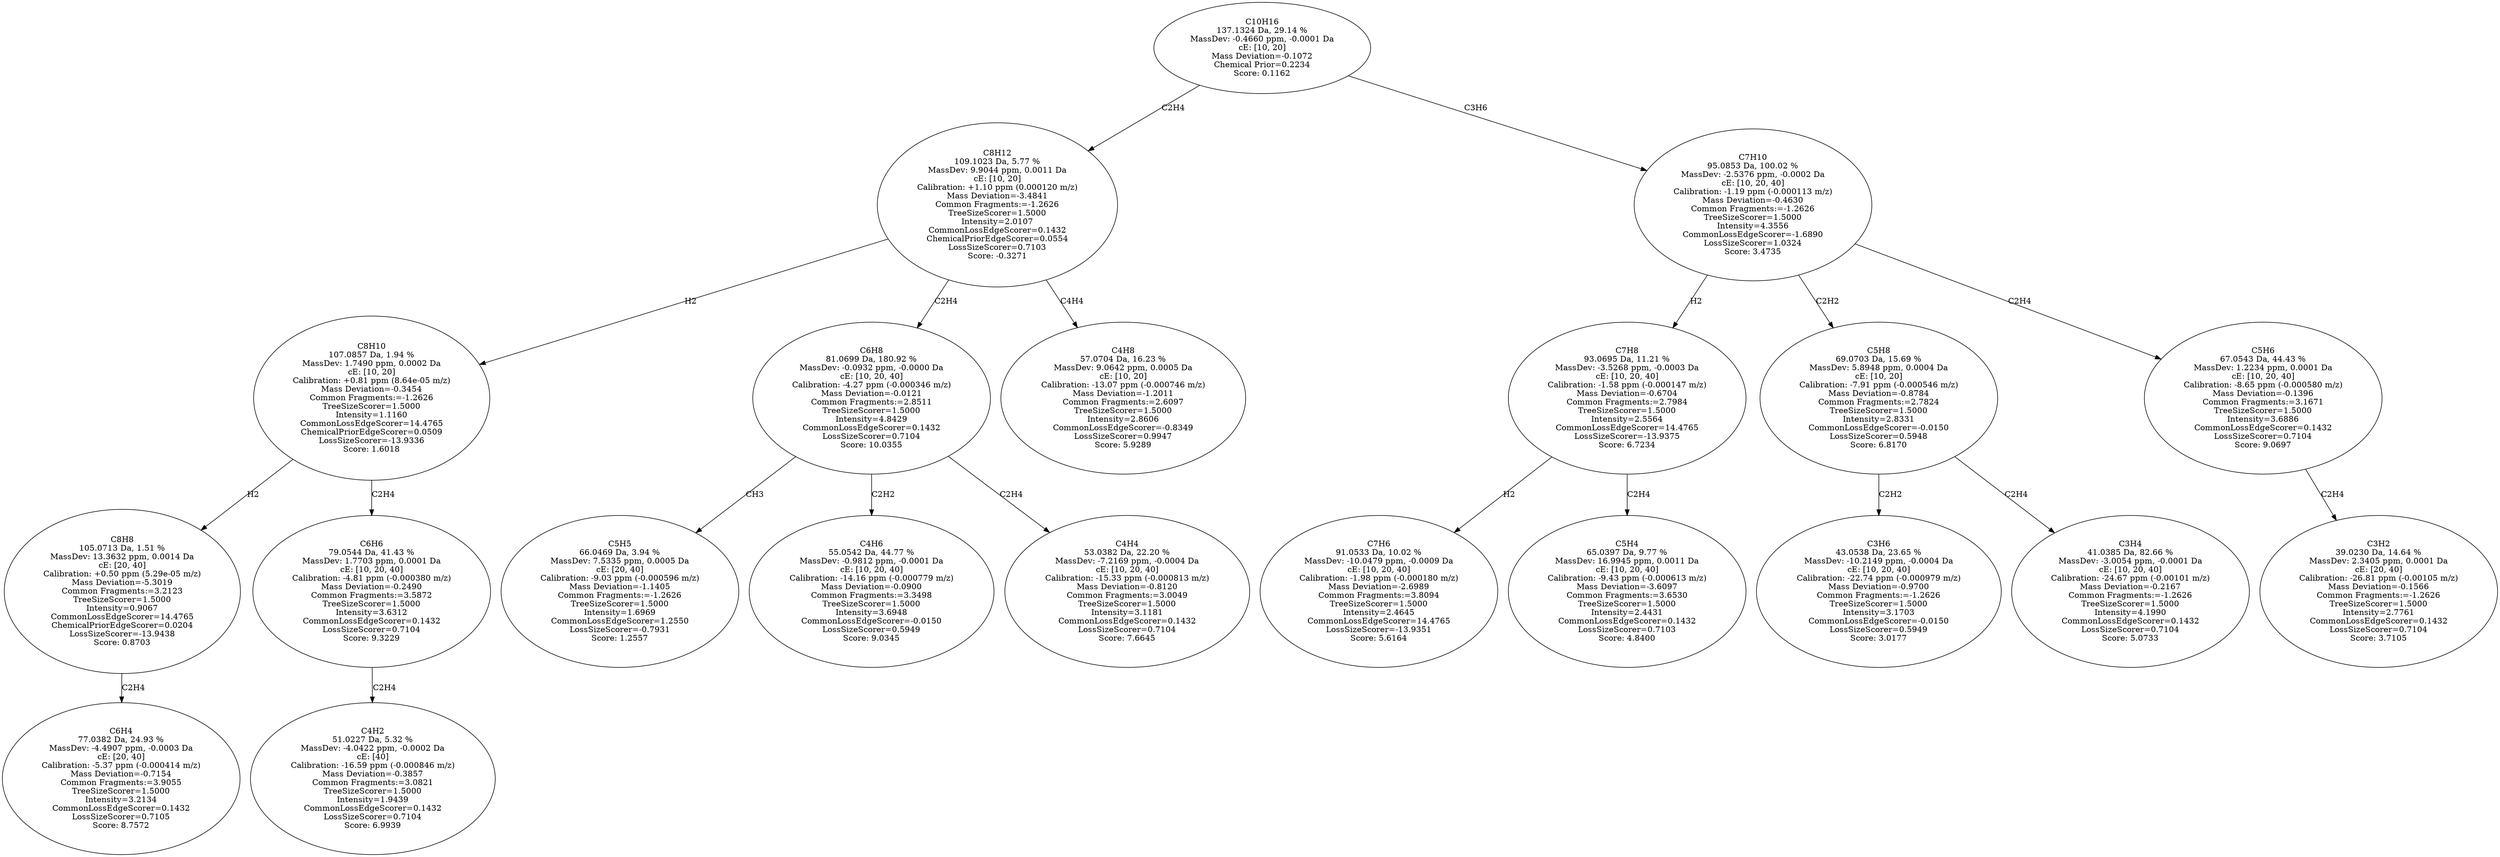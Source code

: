 strict digraph {
v1 [label="C6H4\n77.0382 Da, 24.93 %\nMassDev: -4.4907 ppm, -0.0003 Da\ncE: [20, 40]\nCalibration: -5.37 ppm (-0.000414 m/z)\nMass Deviation=-0.7154\nCommon Fragments:=3.9055\nTreeSizeScorer=1.5000\nIntensity=3.2134\nCommonLossEdgeScorer=0.1432\nLossSizeScorer=0.7105\nScore: 8.7572"];
v2 [label="C8H8\n105.0713 Da, 1.51 %\nMassDev: 13.3632 ppm, 0.0014 Da\ncE: [20, 40]\nCalibration: +0.50 ppm (5.29e-05 m/z)\nMass Deviation=-5.3019\nCommon Fragments:=3.2123\nTreeSizeScorer=1.5000\nIntensity=0.9067\nCommonLossEdgeScorer=14.4765\nChemicalPriorEdgeScorer=0.0204\nLossSizeScorer=-13.9438\nScore: 0.8703"];
v3 [label="C4H2\n51.0227 Da, 5.32 %\nMassDev: -4.0422 ppm, -0.0002 Da\ncE: [40]\nCalibration: -16.59 ppm (-0.000846 m/z)\nMass Deviation=-0.3857\nCommon Fragments:=3.0821\nTreeSizeScorer=1.5000\nIntensity=1.9439\nCommonLossEdgeScorer=0.1432\nLossSizeScorer=0.7104\nScore: 6.9939"];
v4 [label="C6H6\n79.0544 Da, 41.43 %\nMassDev: 1.7703 ppm, 0.0001 Da\ncE: [10, 20, 40]\nCalibration: -4.81 ppm (-0.000380 m/z)\nMass Deviation=-0.2490\nCommon Fragments:=3.5872\nTreeSizeScorer=1.5000\nIntensity=3.6312\nCommonLossEdgeScorer=0.1432\nLossSizeScorer=0.7104\nScore: 9.3229"];
v5 [label="C8H10\n107.0857 Da, 1.94 %\nMassDev: 1.7490 ppm, 0.0002 Da\ncE: [10, 20]\nCalibration: +0.81 ppm (8.64e-05 m/z)\nMass Deviation=-0.3454\nCommon Fragments:=-1.2626\nTreeSizeScorer=1.5000\nIntensity=1.1160\nCommonLossEdgeScorer=14.4765\nChemicalPriorEdgeScorer=0.0509\nLossSizeScorer=-13.9336\nScore: 1.6018"];
v6 [label="C5H5\n66.0469 Da, 3.94 %\nMassDev: 7.5335 ppm, 0.0005 Da\ncE: [20, 40]\nCalibration: -9.03 ppm (-0.000596 m/z)\nMass Deviation=-1.1405\nCommon Fragments:=-1.2626\nTreeSizeScorer=1.5000\nIntensity=1.6969\nCommonLossEdgeScorer=1.2550\nLossSizeScorer=-0.7931\nScore: 1.2557"];
v7 [label="C4H6\n55.0542 Da, 44.77 %\nMassDev: -0.9812 ppm, -0.0001 Da\ncE: [10, 20, 40]\nCalibration: -14.16 ppm (-0.000779 m/z)\nMass Deviation=-0.0900\nCommon Fragments:=3.3498\nTreeSizeScorer=1.5000\nIntensity=3.6948\nCommonLossEdgeScorer=-0.0150\nLossSizeScorer=0.5949\nScore: 9.0345"];
v8 [label="C4H4\n53.0382 Da, 22.20 %\nMassDev: -7.2169 ppm, -0.0004 Da\ncE: [10, 20, 40]\nCalibration: -15.33 ppm (-0.000813 m/z)\nMass Deviation=-0.8120\nCommon Fragments:=3.0049\nTreeSizeScorer=1.5000\nIntensity=3.1181\nCommonLossEdgeScorer=0.1432\nLossSizeScorer=0.7104\nScore: 7.6645"];
v9 [label="C6H8\n81.0699 Da, 180.92 %\nMassDev: -0.0932 ppm, -0.0000 Da\ncE: [10, 20, 40]\nCalibration: -4.27 ppm (-0.000346 m/z)\nMass Deviation=-0.0121\nCommon Fragments:=2.8511\nTreeSizeScorer=1.5000\nIntensity=4.8429\nCommonLossEdgeScorer=0.1432\nLossSizeScorer=0.7104\nScore: 10.0355"];
v10 [label="C4H8\n57.0704 Da, 16.23 %\nMassDev: 9.0642 ppm, 0.0005 Da\ncE: [10, 20]\nCalibration: -13.07 ppm (-0.000746 m/z)\nMass Deviation=-1.2011\nCommon Fragments:=2.6097\nTreeSizeScorer=1.5000\nIntensity=2.8606\nCommonLossEdgeScorer=-0.8349\nLossSizeScorer=0.9947\nScore: 5.9289"];
v11 [label="C8H12\n109.1023 Da, 5.77 %\nMassDev: 9.9044 ppm, 0.0011 Da\ncE: [10, 20]\nCalibration: +1.10 ppm (0.000120 m/z)\nMass Deviation=-3.4841\nCommon Fragments:=-1.2626\nTreeSizeScorer=1.5000\nIntensity=2.0107\nCommonLossEdgeScorer=0.1432\nChemicalPriorEdgeScorer=0.0554\nLossSizeScorer=0.7103\nScore: -0.3271"];
v12 [label="C7H6\n91.0533 Da, 10.02 %\nMassDev: -10.0479 ppm, -0.0009 Da\ncE: [10, 20, 40]\nCalibration: -1.98 ppm (-0.000180 m/z)\nMass Deviation=-2.6989\nCommon Fragments:=3.8094\nTreeSizeScorer=1.5000\nIntensity=2.4645\nCommonLossEdgeScorer=14.4765\nLossSizeScorer=-13.9351\nScore: 5.6164"];
v13 [label="C5H4\n65.0397 Da, 9.77 %\nMassDev: 16.9945 ppm, 0.0011 Da\ncE: [10, 20, 40]\nCalibration: -9.43 ppm (-0.000613 m/z)\nMass Deviation=-3.6097\nCommon Fragments:=3.6530\nTreeSizeScorer=1.5000\nIntensity=2.4431\nCommonLossEdgeScorer=0.1432\nLossSizeScorer=0.7103\nScore: 4.8400"];
v14 [label="C7H8\n93.0695 Da, 11.21 %\nMassDev: -3.5268 ppm, -0.0003 Da\ncE: [10, 20, 40]\nCalibration: -1.58 ppm (-0.000147 m/z)\nMass Deviation=-0.6704\nCommon Fragments:=2.7984\nTreeSizeScorer=1.5000\nIntensity=2.5564\nCommonLossEdgeScorer=14.4765\nLossSizeScorer=-13.9375\nScore: 6.7234"];
v15 [label="C3H6\n43.0538 Da, 23.65 %\nMassDev: -10.2149 ppm, -0.0004 Da\ncE: [10, 20, 40]\nCalibration: -22.74 ppm (-0.000979 m/z)\nMass Deviation=-0.9700\nCommon Fragments:=-1.2626\nTreeSizeScorer=1.5000\nIntensity=3.1703\nCommonLossEdgeScorer=-0.0150\nLossSizeScorer=0.5949\nScore: 3.0177"];
v16 [label="C3H4\n41.0385 Da, 82.66 %\nMassDev: -3.0054 ppm, -0.0001 Da\ncE: [10, 20, 40]\nCalibration: -24.67 ppm (-0.00101 m/z)\nMass Deviation=-0.2167\nCommon Fragments:=-1.2626\nTreeSizeScorer=1.5000\nIntensity=4.1990\nCommonLossEdgeScorer=0.1432\nLossSizeScorer=0.7104\nScore: 5.0733"];
v17 [label="C5H8\n69.0703 Da, 15.69 %\nMassDev: 5.8948 ppm, 0.0004 Da\ncE: [10, 20]\nCalibration: -7.91 ppm (-0.000546 m/z)\nMass Deviation=-0.8784\nCommon Fragments:=2.7824\nTreeSizeScorer=1.5000\nIntensity=2.8331\nCommonLossEdgeScorer=-0.0150\nLossSizeScorer=0.5948\nScore: 6.8170"];
v18 [label="C3H2\n39.0230 Da, 14.64 %\nMassDev: 2.3405 ppm, 0.0001 Da\ncE: [20, 40]\nCalibration: -26.81 ppm (-0.00105 m/z)\nMass Deviation=-0.1566\nCommon Fragments:=-1.2626\nTreeSizeScorer=1.5000\nIntensity=2.7761\nCommonLossEdgeScorer=0.1432\nLossSizeScorer=0.7104\nScore: 3.7105"];
v19 [label="C5H6\n67.0543 Da, 44.43 %\nMassDev: 1.2234 ppm, 0.0001 Da\ncE: [10, 20, 40]\nCalibration: -8.65 ppm (-0.000580 m/z)\nMass Deviation=-0.1396\nCommon Fragments:=3.1671\nTreeSizeScorer=1.5000\nIntensity=3.6886\nCommonLossEdgeScorer=0.1432\nLossSizeScorer=0.7104\nScore: 9.0697"];
v20 [label="C7H10\n95.0853 Da, 100.02 %\nMassDev: -2.5376 ppm, -0.0002 Da\ncE: [10, 20, 40]\nCalibration: -1.19 ppm (-0.000113 m/z)\nMass Deviation=-0.4630\nCommon Fragments:=-1.2626\nTreeSizeScorer=1.5000\nIntensity=4.3556\nCommonLossEdgeScorer=-1.6890\nLossSizeScorer=1.0324\nScore: 3.4735"];
v21 [label="C10H16\n137.1324 Da, 29.14 %\nMassDev: -0.4660 ppm, -0.0001 Da\ncE: [10, 20]\nMass Deviation=-0.1072\nChemical Prior=0.2234\nScore: 0.1162"];
v2 -> v1 [label="C2H4"];
v5 -> v2 [label="H2"];
v4 -> v3 [label="C2H4"];
v5 -> v4 [label="C2H4"];
v11 -> v5 [label="H2"];
v9 -> v6 [label="CH3"];
v9 -> v7 [label="C2H2"];
v9 -> v8 [label="C2H4"];
v11 -> v9 [label="C2H4"];
v11 -> v10 [label="C4H4"];
v21 -> v11 [label="C2H4"];
v14 -> v12 [label="H2"];
v14 -> v13 [label="C2H4"];
v20 -> v14 [label="H2"];
v17 -> v15 [label="C2H2"];
v17 -> v16 [label="C2H4"];
v20 -> v17 [label="C2H2"];
v19 -> v18 [label="C2H4"];
v20 -> v19 [label="C2H4"];
v21 -> v20 [label="C3H6"];
}